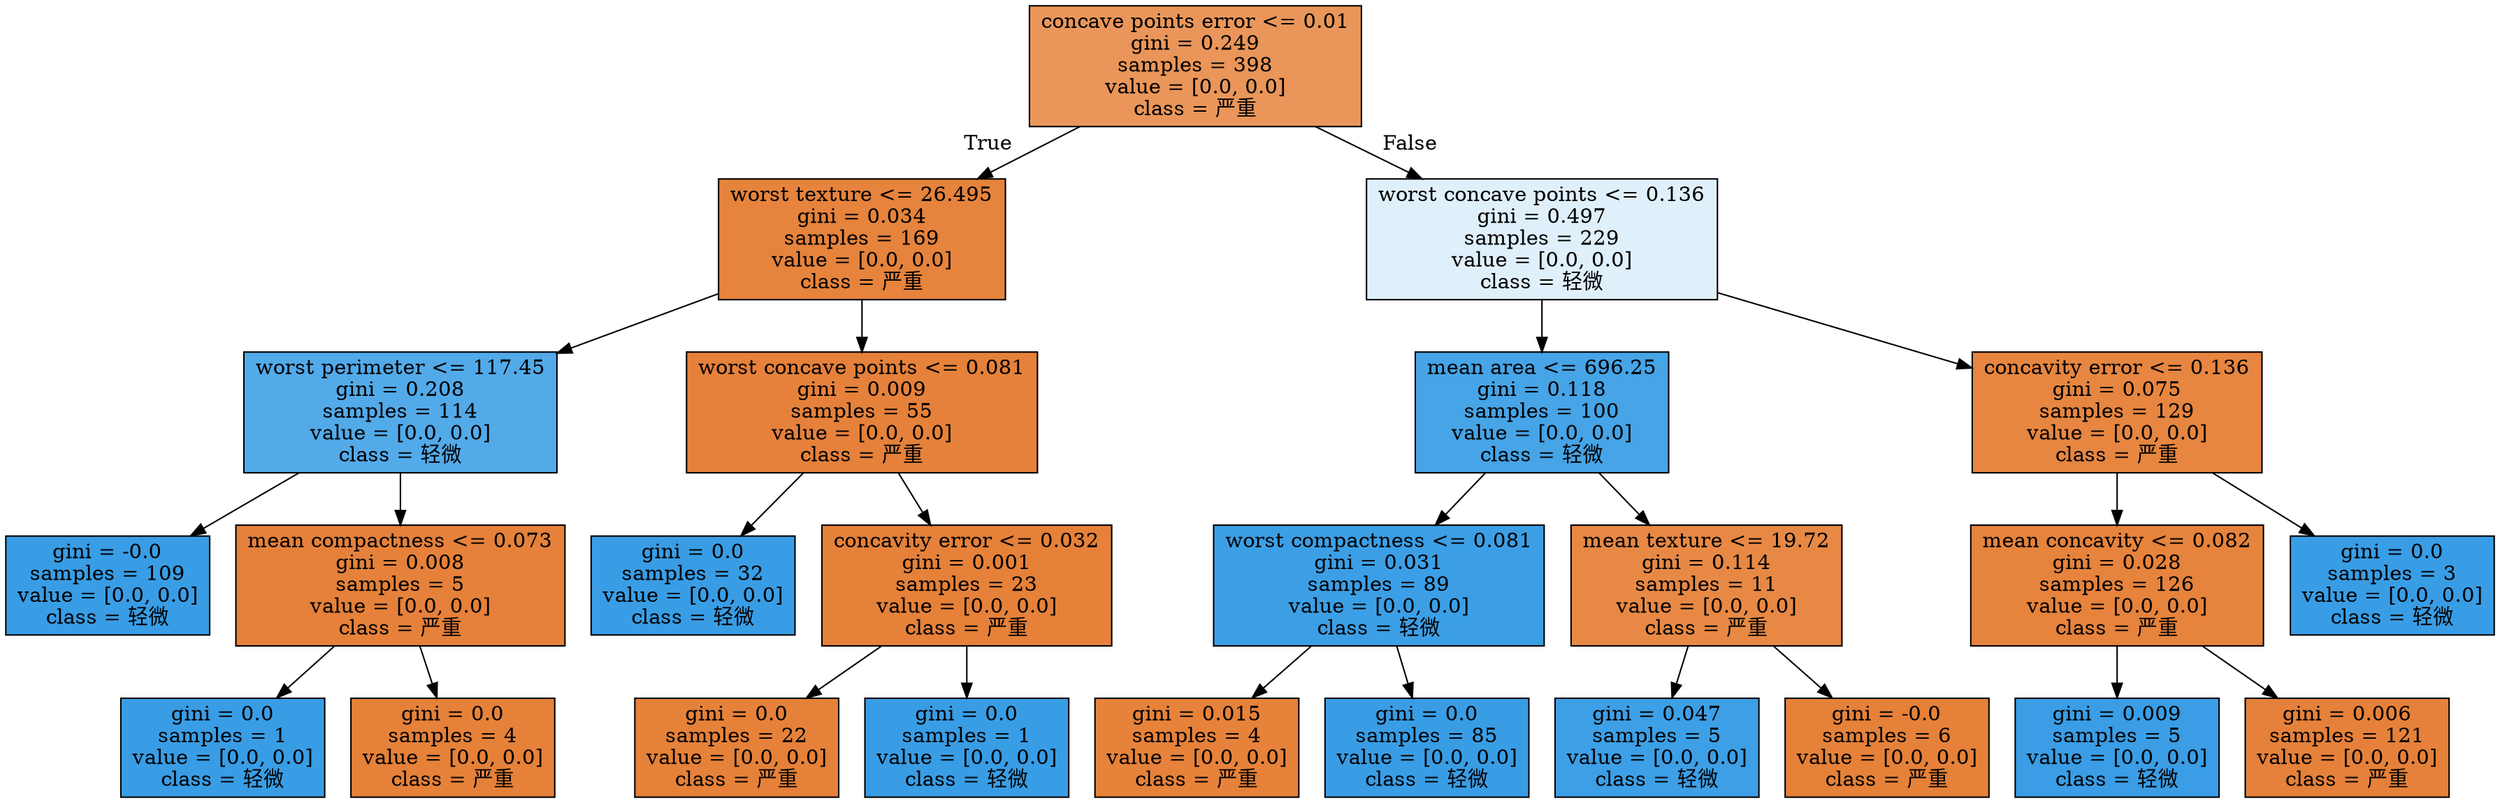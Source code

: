 digraph Tree {
node [shape=box, style="filled", color="black"] ;
0 [label="concave points error <= 0.01\ngini = 0.249\nsamples = 398\nvalue = [0.0, 0.0]\nclass = 严重", fillcolor="#e58139d4"] ;
1 [label="worst texture <= 26.495\ngini = 0.034\nsamples = 169\nvalue = [0.0, 0.0]\nclass = 严重", fillcolor="#e58139fb"] ;
0 -> 1 [labeldistance=2.5, labelangle=45, headlabel="True"] ;
2 [label="worst perimeter <= 117.45\ngini = 0.208\nsamples = 114\nvalue = [0.0, 0.0]\nclass = 轻微", fillcolor="#399de5dd"] ;
1 -> 2 ;
3 [label="gini = -0.0\nsamples = 109\nvalue = [0.0, 0.0]\nclass = 轻微", fillcolor="#399de5ff"] ;
2 -> 3 ;
4 [label="mean compactness <= 0.073\ngini = 0.008\nsamples = 5\nvalue = [0.0, 0.0]\nclass = 严重", fillcolor="#e58139fe"] ;
2 -> 4 ;
5 [label="gini = 0.0\nsamples = 1\nvalue = [0.0, 0.0]\nclass = 轻微", fillcolor="#399de5ff"] ;
4 -> 5 ;
6 [label="gini = 0.0\nsamples = 4\nvalue = [0.0, 0.0]\nclass = 严重", fillcolor="#e58139ff"] ;
4 -> 6 ;
7 [label="worst concave points <= 0.081\ngini = 0.009\nsamples = 55\nvalue = [0.0, 0.0]\nclass = 严重", fillcolor="#e58139fe"] ;
1 -> 7 ;
8 [label="gini = 0.0\nsamples = 32\nvalue = [0.0, 0.0]\nclass = 轻微", fillcolor="#399de5ff"] ;
7 -> 8 ;
9 [label="concavity error <= 0.032\ngini = 0.001\nsamples = 23\nvalue = [0.0, 0.0]\nclass = 严重", fillcolor="#e58139ff"] ;
7 -> 9 ;
10 [label="gini = 0.0\nsamples = 22\nvalue = [0.0, 0.0]\nclass = 严重", fillcolor="#e58139ff"] ;
9 -> 10 ;
11 [label="gini = 0.0\nsamples = 1\nvalue = [0.0, 0.0]\nclass = 轻微", fillcolor="#399de5ff"] ;
9 -> 11 ;
12 [label="worst concave points <= 0.136\ngini = 0.497\nsamples = 229\nvalue = [0.0, 0.0]\nclass = 轻微", fillcolor="#399de527"] ;
0 -> 12 [labeldistance=2.5, labelangle=-45, headlabel="False"] ;
13 [label="mean area <= 696.25\ngini = 0.118\nsamples = 100\nvalue = [0.0, 0.0]\nclass = 轻微", fillcolor="#399de5ee"] ;
12 -> 13 ;
14 [label="worst compactness <= 0.081\ngini = 0.031\nsamples = 89\nvalue = [0.0, 0.0]\nclass = 轻微", fillcolor="#399de5fb"] ;
13 -> 14 ;
15 [label="gini = 0.015\nsamples = 4\nvalue = [0.0, 0.0]\nclass = 严重", fillcolor="#e58139fd"] ;
14 -> 15 ;
16 [label="gini = 0.0\nsamples = 85\nvalue = [0.0, 0.0]\nclass = 轻微", fillcolor="#399de5ff"] ;
14 -> 16 ;
17 [label="mean texture <= 19.72\ngini = 0.114\nsamples = 11\nvalue = [0.0, 0.0]\nclass = 严重", fillcolor="#e58139ef"] ;
13 -> 17 ;
18 [label="gini = 0.047\nsamples = 5\nvalue = [0.0, 0.0]\nclass = 轻微", fillcolor="#399de5f9"] ;
17 -> 18 ;
19 [label="gini = -0.0\nsamples = 6\nvalue = [0.0, 0.0]\nclass = 严重", fillcolor="#e58139ff"] ;
17 -> 19 ;
20 [label="concavity error <= 0.136\ngini = 0.075\nsamples = 129\nvalue = [0.0, 0.0]\nclass = 严重", fillcolor="#e58139f5"] ;
12 -> 20 ;
21 [label="mean concavity <= 0.082\ngini = 0.028\nsamples = 126\nvalue = [0.0, 0.0]\nclass = 严重", fillcolor="#e58139fb"] ;
20 -> 21 ;
22 [label="gini = 0.009\nsamples = 5\nvalue = [0.0, 0.0]\nclass = 轻微", fillcolor="#399de5fe"] ;
21 -> 22 ;
23 [label="gini = 0.006\nsamples = 121\nvalue = [0.0, 0.0]\nclass = 严重", fillcolor="#e58139fe"] ;
21 -> 23 ;
24 [label="gini = 0.0\nsamples = 3\nvalue = [0.0, 0.0]\nclass = 轻微", fillcolor="#399de5ff"] ;
20 -> 24 ;
}